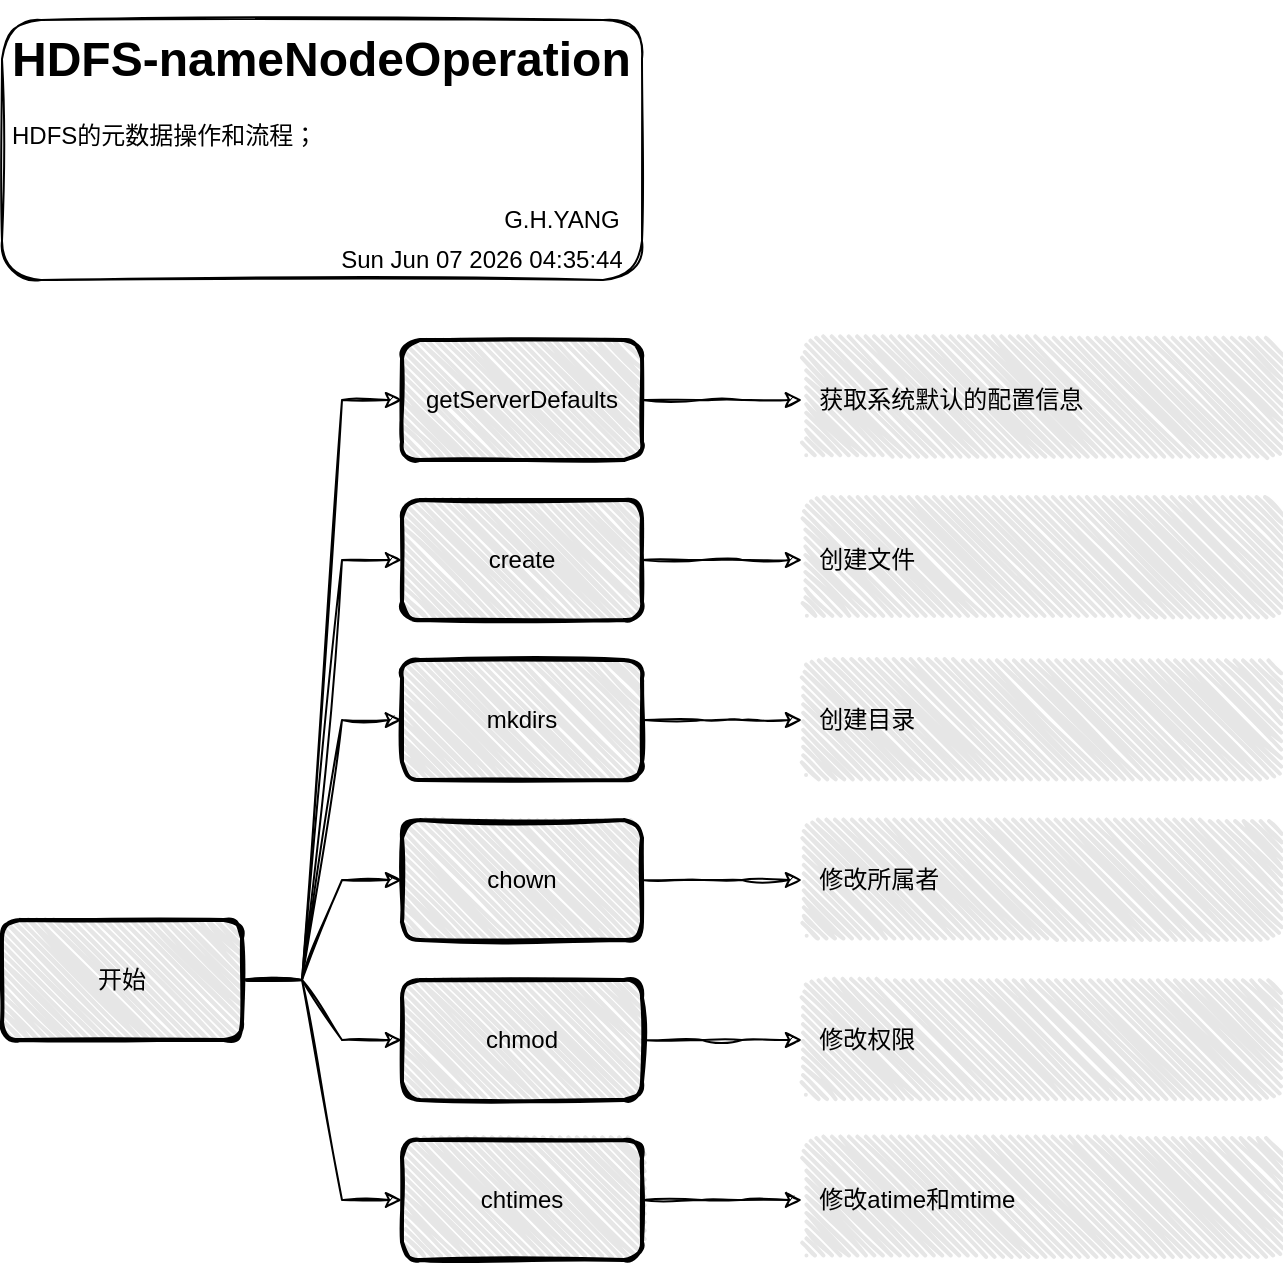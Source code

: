 <mxfile version="13.9.9" type="device"><diagram id="gS5nj9dCv3byvSusra4O" name="Page-1"><mxGraphModel dx="2066" dy="905" grid="1" gridSize="10" guides="1" tooltips="1" connect="1" arrows="1" fold="1" page="1" pageScale="1" pageWidth="850" pageHeight="1100" math="0" shadow="0"><root><mxCell id="0"/><mxCell id="1" parent="0"/><mxCell id="QmZ_nkLKoUPjo5WqAHPF-1" value="" style="edgeStyle=entityRelationEdgeStyle;rounded=0;orthogonalLoop=1;jettySize=auto;html=1;sketch=1;" edge="1" parent="1" source="QmZ_nkLKoUPjo5WqAHPF-2" target="QmZ_nkLKoUPjo5WqAHPF-3"><mxGeometry relative="1" as="geometry"/></mxCell><mxCell id="QmZ_nkLKoUPjo5WqAHPF-11" style="edgeStyle=entityRelationEdgeStyle;rounded=0;sketch=1;orthogonalLoop=1;jettySize=auto;html=1;entryX=0;entryY=0.5;entryDx=0;entryDy=0;" edge="1" parent="1" source="QmZ_nkLKoUPjo5WqAHPF-2" target="QmZ_nkLKoUPjo5WqAHPF-10"><mxGeometry relative="1" as="geometry"/></mxCell><mxCell id="QmZ_nkLKoUPjo5WqAHPF-13" style="edgeStyle=entityRelationEdgeStyle;rounded=0;sketch=1;orthogonalLoop=1;jettySize=auto;html=1;entryX=0;entryY=0.5;entryDx=0;entryDy=0;" edge="1" parent="1" source="QmZ_nkLKoUPjo5WqAHPF-2" target="QmZ_nkLKoUPjo5WqAHPF-12"><mxGeometry relative="1" as="geometry"/></mxCell><mxCell id="QmZ_nkLKoUPjo5WqAHPF-15" style="edgeStyle=entityRelationEdgeStyle;rounded=0;sketch=1;orthogonalLoop=1;jettySize=auto;html=1;entryX=0;entryY=0.5;entryDx=0;entryDy=0;" edge="1" parent="1" source="QmZ_nkLKoUPjo5WqAHPF-2" target="QmZ_nkLKoUPjo5WqAHPF-14"><mxGeometry relative="1" as="geometry"/></mxCell><mxCell id="QmZ_nkLKoUPjo5WqAHPF-17" style="edgeStyle=entityRelationEdgeStyle;rounded=0;sketch=1;orthogonalLoop=1;jettySize=auto;html=1;entryX=0;entryY=0.5;entryDx=0;entryDy=0;" edge="1" parent="1" source="QmZ_nkLKoUPjo5WqAHPF-2" target="QmZ_nkLKoUPjo5WqAHPF-16"><mxGeometry relative="1" as="geometry"/></mxCell><mxCell id="QmZ_nkLKoUPjo5WqAHPF-29" style="edgeStyle=entityRelationEdgeStyle;rounded=0;sketch=1;orthogonalLoop=1;jettySize=auto;html=1;" edge="1" parent="1" source="QmZ_nkLKoUPjo5WqAHPF-2" target="QmZ_nkLKoUPjo5WqAHPF-26"><mxGeometry relative="1" as="geometry"/></mxCell><mxCell id="QmZ_nkLKoUPjo5WqAHPF-2" value="开始" style="rounded=1;whiteSpace=wrap;html=1;strokeWidth=2;fillWeight=2;hachureGap=3;hachureAngle=45;sketch=1;fillColor=#E6E6E6;jiggle=1;" vertex="1" parent="1"><mxGeometry x="40" y="490" width="120" height="60" as="geometry"/></mxCell><mxCell id="QmZ_nkLKoUPjo5WqAHPF-9" value="" style="edgeStyle=entityRelationEdgeStyle;rounded=0;orthogonalLoop=1;jettySize=auto;html=1;sketch=1;" edge="1" parent="1" source="QmZ_nkLKoUPjo5WqAHPF-3" target="QmZ_nkLKoUPjo5WqAHPF-8"><mxGeometry relative="1" as="geometry"/></mxCell><mxCell id="QmZ_nkLKoUPjo5WqAHPF-3" value="getServerDefaults" style="rounded=1;whiteSpace=wrap;html=1;strokeWidth=2;fillWeight=2;hachureGap=3;hachureAngle=45;sketch=1;fillColor=#E6E6E6;" vertex="1" parent="1"><mxGeometry x="240" y="200" width="120" height="60" as="geometry"/></mxCell><mxCell id="QmZ_nkLKoUPjo5WqAHPF-4" value="&lt;h1&gt;HDFS-nameNodeOperation&lt;/h1&gt;&lt;p&gt;HDFS的元数据操作和流程；&lt;/p&gt;" style="text;html=1;strokeColor=none;fillColor=none;spacing=5;spacingTop=-20;whiteSpace=wrap;overflow=hidden;rounded=0;fillWeight=2;hachureGap=3;jiggle=1;" vertex="1" parent="1"><mxGeometry x="40" y="40" width="320" height="80" as="geometry"/></mxCell><UserObject label="%date{ddd mmm dd yyyy HH:MM:ss}%" placeholders="1" id="QmZ_nkLKoUPjo5WqAHPF-5"><mxCell style="text;html=1;strokeColor=none;fillColor=none;align=center;verticalAlign=middle;whiteSpace=wrap;overflow=hidden;fillWeight=2;hachureGap=3;jiggle=1;" vertex="1" parent="1"><mxGeometry x="200" y="150" width="160" height="20" as="geometry"/></mxCell></UserObject><mxCell id="QmZ_nkLKoUPjo5WqAHPF-6" value="" style="rounded=1;whiteSpace=wrap;html=1;fillWeight=2;hachureGap=3;jiggle=1;sketch=1;fillColor=none;" vertex="1" parent="1"><mxGeometry x="40" y="40" width="320" height="130" as="geometry"/></mxCell><mxCell id="QmZ_nkLKoUPjo5WqAHPF-7" value="G.H.YANG" style="text;html=1;strokeColor=none;fillColor=none;align=center;verticalAlign=middle;whiteSpace=wrap;rounded=0;sketch=1;fillWeight=2;hachureGap=3;jiggle=1;" vertex="1" parent="1"><mxGeometry x="290" y="130" width="60" height="20" as="geometry"/></mxCell><mxCell id="QmZ_nkLKoUPjo5WqAHPF-8" value="&amp;nbsp; 获取系统默认的配置信息" style="rounded=1;whiteSpace=wrap;html=1;strokeWidth=2;fillWeight=2;hachureGap=3;hachureAngle=45;sketch=1;fillColor=#E6E6E6;strokeColor=none;align=left;" vertex="1" parent="1"><mxGeometry x="440" y="200" width="240" height="60" as="geometry"/></mxCell><mxCell id="QmZ_nkLKoUPjo5WqAHPF-19" style="edgeStyle=entityRelationEdgeStyle;rounded=0;sketch=1;orthogonalLoop=1;jettySize=auto;html=1;entryX=0;entryY=0.5;entryDx=0;entryDy=0;" edge="1" parent="1" source="QmZ_nkLKoUPjo5WqAHPF-10" target="QmZ_nkLKoUPjo5WqAHPF-18"><mxGeometry relative="1" as="geometry"/></mxCell><mxCell id="QmZ_nkLKoUPjo5WqAHPF-10" value="create" style="rounded=1;whiteSpace=wrap;html=1;strokeWidth=2;fillWeight=2;hachureGap=3;hachureAngle=45;sketch=1;fillColor=#E6E6E6;" vertex="1" parent="1"><mxGeometry x="240" y="280" width="120" height="60" as="geometry"/></mxCell><mxCell id="QmZ_nkLKoUPjo5WqAHPF-21" style="edgeStyle=entityRelationEdgeStyle;rounded=0;sketch=1;orthogonalLoop=1;jettySize=auto;html=1;" edge="1" parent="1" source="QmZ_nkLKoUPjo5WqAHPF-12" target="QmZ_nkLKoUPjo5WqAHPF-20"><mxGeometry relative="1" as="geometry"/></mxCell><mxCell id="QmZ_nkLKoUPjo5WqAHPF-12" value="mkdirs" style="rounded=1;whiteSpace=wrap;html=1;strokeWidth=2;fillWeight=2;hachureGap=3;hachureAngle=45;sketch=1;fillColor=#E6E6E6;" vertex="1" parent="1"><mxGeometry x="240" y="360" width="120" height="60" as="geometry"/></mxCell><mxCell id="QmZ_nkLKoUPjo5WqAHPF-24" style="edgeStyle=entityRelationEdgeStyle;rounded=0;sketch=1;orthogonalLoop=1;jettySize=auto;html=1;" edge="1" parent="1" source="QmZ_nkLKoUPjo5WqAHPF-14" target="QmZ_nkLKoUPjo5WqAHPF-22"><mxGeometry relative="1" as="geometry"/></mxCell><mxCell id="QmZ_nkLKoUPjo5WqAHPF-14" value="chown" style="rounded=1;whiteSpace=wrap;html=1;strokeWidth=2;fillWeight=2;hachureGap=3;hachureAngle=45;sketch=1;fillColor=#E6E6E6;" vertex="1" parent="1"><mxGeometry x="240" y="440" width="120" height="60" as="geometry"/></mxCell><mxCell id="QmZ_nkLKoUPjo5WqAHPF-25" style="edgeStyle=entityRelationEdgeStyle;rounded=0;sketch=1;orthogonalLoop=1;jettySize=auto;html=1;entryX=0;entryY=0.5;entryDx=0;entryDy=0;" edge="1" parent="1" source="QmZ_nkLKoUPjo5WqAHPF-16" target="QmZ_nkLKoUPjo5WqAHPF-23"><mxGeometry relative="1" as="geometry"/></mxCell><mxCell id="QmZ_nkLKoUPjo5WqAHPF-16" value="chmod" style="rounded=1;whiteSpace=wrap;html=1;strokeWidth=2;fillWeight=2;hachureGap=3;hachureAngle=45;sketch=1;fillColor=#E6E6E6;" vertex="1" parent="1"><mxGeometry x="240" y="520" width="120" height="60" as="geometry"/></mxCell><mxCell id="QmZ_nkLKoUPjo5WqAHPF-18" value="&amp;nbsp; 创建文件" style="rounded=1;whiteSpace=wrap;html=1;strokeWidth=2;fillWeight=2;hachureGap=3;hachureAngle=45;sketch=1;fillColor=#E6E6E6;strokeColor=none;align=left;" vertex="1" parent="1"><mxGeometry x="440" y="280" width="240" height="60" as="geometry"/></mxCell><mxCell id="QmZ_nkLKoUPjo5WqAHPF-20" value="&amp;nbsp; 创建目录" style="rounded=1;whiteSpace=wrap;html=1;strokeWidth=2;fillWeight=2;hachureGap=3;hachureAngle=45;sketch=1;fillColor=#E6E6E6;strokeColor=none;align=left;" vertex="1" parent="1"><mxGeometry x="440" y="360" width="240" height="60" as="geometry"/></mxCell><mxCell id="QmZ_nkLKoUPjo5WqAHPF-22" value="&amp;nbsp; 修改所属者" style="rounded=1;whiteSpace=wrap;html=1;strokeWidth=2;fillWeight=2;hachureGap=3;hachureAngle=45;sketch=1;fillColor=#E6E6E6;strokeColor=none;align=left;" vertex="1" parent="1"><mxGeometry x="440" y="440" width="240" height="60" as="geometry"/></mxCell><mxCell id="QmZ_nkLKoUPjo5WqAHPF-23" value="&amp;nbsp; 修改权限" style="rounded=1;whiteSpace=wrap;html=1;strokeWidth=2;fillWeight=2;hachureGap=3;hachureAngle=45;sketch=1;fillColor=#E6E6E6;strokeColor=none;align=left;" vertex="1" parent="1"><mxGeometry x="440" y="520" width="240" height="60" as="geometry"/></mxCell><mxCell id="QmZ_nkLKoUPjo5WqAHPF-28" style="edgeStyle=entityRelationEdgeStyle;rounded=0;sketch=1;orthogonalLoop=1;jettySize=auto;html=1;" edge="1" parent="1" source="QmZ_nkLKoUPjo5WqAHPF-26" target="QmZ_nkLKoUPjo5WqAHPF-27"><mxGeometry relative="1" as="geometry"/></mxCell><mxCell id="QmZ_nkLKoUPjo5WqAHPF-26" value="chtimes" style="rounded=1;whiteSpace=wrap;html=1;strokeWidth=2;fillWeight=2;hachureGap=3;hachureAngle=45;sketch=1;fillColor=#E6E6E6;" vertex="1" parent="1"><mxGeometry x="240" y="600" width="120" height="60" as="geometry"/></mxCell><mxCell id="QmZ_nkLKoUPjo5WqAHPF-27" value="&amp;nbsp; 修改atime和mtime" style="rounded=1;whiteSpace=wrap;html=1;strokeWidth=2;fillWeight=2;hachureGap=3;hachureAngle=45;sketch=1;fillColor=#E6E6E6;strokeColor=none;align=left;" vertex="1" parent="1"><mxGeometry x="440" y="600" width="240" height="60" as="geometry"/></mxCell></root></mxGraphModel></diagram></mxfile>